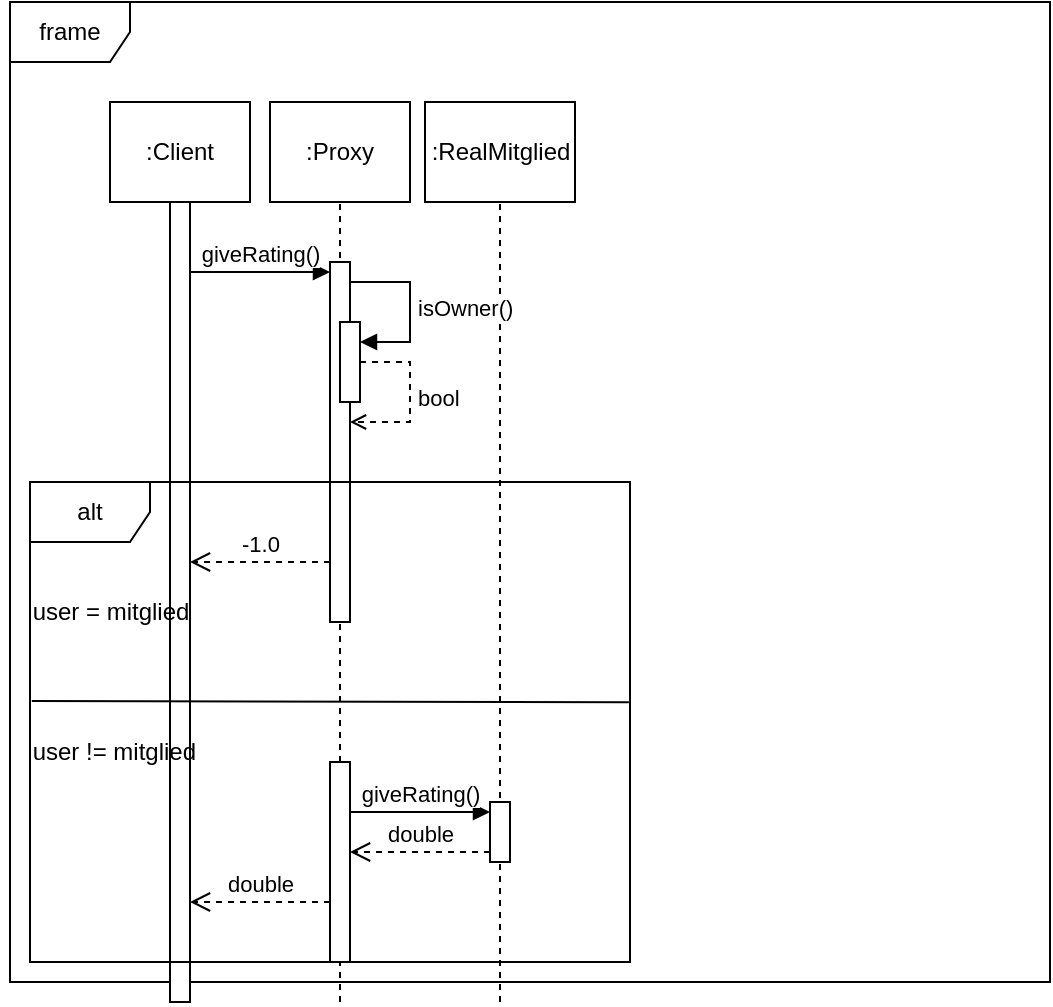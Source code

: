 <mxfile version="26.0.9">
  <diagram name="Page-1" id="cfVzwyDOA_gCVhsJaXaL">
    <mxGraphModel dx="724" dy="434" grid="1" gridSize="10" guides="1" tooltips="1" connect="1" arrows="1" fold="1" page="1" pageScale="1" pageWidth="850" pageHeight="1100" math="0" shadow="0">
      <root>
        <mxCell id="0" />
        <mxCell id="1" parent="0" />
        <mxCell id="sqU5LscsGwwLqYNNiYYk-1" value="frame" style="shape=umlFrame;whiteSpace=wrap;html=1;pointerEvents=0;" vertex="1" parent="1">
          <mxGeometry x="10" y="10" width="520" height="490" as="geometry" />
        </mxCell>
        <mxCell id="sqU5LscsGwwLqYNNiYYk-3" value=":Client" style="html=1;whiteSpace=wrap;" vertex="1" parent="1">
          <mxGeometry x="60" y="60" width="70" height="50" as="geometry" />
        </mxCell>
        <mxCell id="sqU5LscsGwwLqYNNiYYk-4" value=":Proxy" style="html=1;whiteSpace=wrap;" vertex="1" parent="1">
          <mxGeometry x="140" y="60" width="70" height="50" as="geometry" />
        </mxCell>
        <mxCell id="sqU5LscsGwwLqYNNiYYk-5" value=":RealMitglied" style="html=1;whiteSpace=wrap;" vertex="1" parent="1">
          <mxGeometry x="217.5" y="60" width="75" height="50" as="geometry" />
        </mxCell>
        <mxCell id="sqU5LscsGwwLqYNNiYYk-6" value="" style="html=1;points=[[0,0,0,0,5],[0,1,0,0,-5],[1,0,0,0,5],[1,1,0,0,-5]];perimeter=orthogonalPerimeter;outlineConnect=0;targetShapes=umlLifeline;portConstraint=eastwest;newEdgeStyle={&quot;curved&quot;:0,&quot;rounded&quot;:0};" vertex="1" parent="1">
          <mxGeometry x="90" y="110" width="10" height="400" as="geometry" />
        </mxCell>
        <mxCell id="sqU5LscsGwwLqYNNiYYk-7" value="" style="endArrow=none;html=1;rounded=0;entryX=0.5;entryY=1;entryDx=0;entryDy=0;dashed=1;" edge="1" parent="1" target="sqU5LscsGwwLqYNNiYYk-4">
          <mxGeometry width="50" height="50" relative="1" as="geometry">
            <mxPoint x="175" y="510" as="sourcePoint" />
            <mxPoint x="450" y="190" as="targetPoint" />
          </mxGeometry>
        </mxCell>
        <mxCell id="sqU5LscsGwwLqYNNiYYk-8" value="" style="endArrow=none;html=1;rounded=0;entryX=0.5;entryY=1;entryDx=0;entryDy=0;dashed=1;" edge="1" parent="1" target="sqU5LscsGwwLqYNNiYYk-5">
          <mxGeometry width="50" height="50" relative="1" as="geometry">
            <mxPoint x="255" y="510" as="sourcePoint" />
            <mxPoint x="354.66" y="110" as="targetPoint" />
          </mxGeometry>
        </mxCell>
        <mxCell id="sqU5LscsGwwLqYNNiYYk-9" value="" style="html=1;points=[[0,0,0,0,5],[0,1,0,0,-5],[1,0,0,0,5],[1,1,0,0,-5]];perimeter=orthogonalPerimeter;outlineConnect=0;targetShapes=umlLifeline;portConstraint=eastwest;newEdgeStyle={&quot;curved&quot;:0,&quot;rounded&quot;:0};" vertex="1" parent="1">
          <mxGeometry x="170" y="140" width="10" height="180" as="geometry" />
        </mxCell>
        <mxCell id="sqU5LscsGwwLqYNNiYYk-10" value="giveRating()" style="html=1;verticalAlign=bottom;endArrow=block;curved=0;rounded=0;entryX=0;entryY=0;entryDx=0;entryDy=5;" edge="1" target="sqU5LscsGwwLqYNNiYYk-9" parent="1">
          <mxGeometry relative="1" as="geometry">
            <mxPoint x="100" y="145" as="sourcePoint" />
          </mxGeometry>
        </mxCell>
        <mxCell id="sqU5LscsGwwLqYNNiYYk-15" value="" style="html=1;points=[[0,0,0,0,5],[0,1,0,0,-5],[1,0,0,0,5],[1,1,0,0,-5]];perimeter=orthogonalPerimeter;outlineConnect=0;targetShapes=umlLifeline;portConstraint=eastwest;newEdgeStyle={&quot;curved&quot;:0,&quot;rounded&quot;:0};" vertex="1" parent="1">
          <mxGeometry x="175" y="170" width="10" height="40" as="geometry" />
        </mxCell>
        <mxCell id="sqU5LscsGwwLqYNNiYYk-16" value="isOwner()" style="html=1;align=left;spacingLeft=2;endArrow=block;rounded=0;edgeStyle=orthogonalEdgeStyle;curved=0;rounded=0;" edge="1" target="sqU5LscsGwwLqYNNiYYk-15" parent="1">
          <mxGeometry relative="1" as="geometry">
            <mxPoint x="180" y="150" as="sourcePoint" />
            <Array as="points">
              <mxPoint x="210" y="180" />
            </Array>
          </mxGeometry>
        </mxCell>
        <mxCell id="sqU5LscsGwwLqYNNiYYk-17" value="bool" style="html=1;align=left;spacingLeft=2;endArrow=open;rounded=0;edgeStyle=orthogonalEdgeStyle;curved=0;rounded=0;dashed=1;endFill=0;" edge="1" parent="1" target="sqU5LscsGwwLqYNNiYYk-9">
          <mxGeometry relative="1" as="geometry">
            <mxPoint x="185" y="190" as="sourcePoint" />
            <Array as="points">
              <mxPoint x="210" y="190" />
              <mxPoint x="210" y="220" />
            </Array>
            <mxPoint x="190" y="220" as="targetPoint" />
          </mxGeometry>
        </mxCell>
        <mxCell id="sqU5LscsGwwLqYNNiYYk-19" value="alt" style="shape=umlFrame;whiteSpace=wrap;html=1;pointerEvents=0;" vertex="1" parent="1">
          <mxGeometry x="20" y="250" width="300" height="240" as="geometry" />
        </mxCell>
        <mxCell id="sqU5LscsGwwLqYNNiYYk-28" value="" style="html=1;points=[[0,0,0,0,5],[0,1,0,0,-5],[1,0,0,0,5],[1,1,0,0,-5]];perimeter=orthogonalPerimeter;outlineConnect=0;targetShapes=umlLifeline;portConstraint=eastwest;newEdgeStyle={&quot;curved&quot;:0,&quot;rounded&quot;:0};" vertex="1" parent="1">
          <mxGeometry x="170" y="390" width="10" height="100" as="geometry" />
        </mxCell>
        <mxCell id="sqU5LscsGwwLqYNNiYYk-30" value="" style="endArrow=none;html=1;rounded=0;exitX=0.003;exitY=0.456;exitDx=0;exitDy=0;exitPerimeter=0;entryX=0.998;entryY=0.459;entryDx=0;entryDy=0;entryPerimeter=0;" edge="1" parent="1" source="sqU5LscsGwwLqYNNiYYk-19" target="sqU5LscsGwwLqYNNiYYk-19">
          <mxGeometry width="50" height="50" relative="1" as="geometry">
            <mxPoint x="160" y="370" as="sourcePoint" />
            <mxPoint x="210" y="320" as="targetPoint" />
          </mxGeometry>
        </mxCell>
        <mxCell id="sqU5LscsGwwLqYNNiYYk-33" value="-1.0" style="html=1;verticalAlign=bottom;endArrow=open;dashed=1;endSize=8;curved=0;rounded=0;exitX=0;exitY=1;exitDx=0;exitDy=-5;" edge="1" parent="1">
          <mxGeometry relative="1" as="geometry">
            <mxPoint x="100" y="290" as="targetPoint" />
            <mxPoint x="170" y="290" as="sourcePoint" />
          </mxGeometry>
        </mxCell>
        <mxCell id="sqU5LscsGwwLqYNNiYYk-34" value="user = mitglied" style="text;html=1;align=center;verticalAlign=middle;resizable=0;points=[];autosize=1;strokeColor=none;fillColor=none;" vertex="1" parent="1">
          <mxGeometry x="10" y="300" width="100" height="30" as="geometry" />
        </mxCell>
        <mxCell id="sqU5LscsGwwLqYNNiYYk-35" value="&amp;nbsp;user != mitglied" style="text;html=1;align=center;verticalAlign=middle;resizable=0;points=[];autosize=1;strokeColor=none;fillColor=none;" vertex="1" parent="1">
          <mxGeometry x="5" y="370" width="110" height="30" as="geometry" />
        </mxCell>
        <mxCell id="sqU5LscsGwwLqYNNiYYk-36" value="" style="html=1;points=[[0,0,0,0,5],[0,1,0,0,-5],[1,0,0,0,5],[1,1,0,0,-5]];perimeter=orthogonalPerimeter;outlineConnect=0;targetShapes=umlLifeline;portConstraint=eastwest;newEdgeStyle={&quot;curved&quot;:0,&quot;rounded&quot;:0};" vertex="1" parent="1">
          <mxGeometry x="250" y="410" width="10" height="30" as="geometry" />
        </mxCell>
        <mxCell id="sqU5LscsGwwLqYNNiYYk-37" value="giveRating()" style="html=1;verticalAlign=bottom;endArrow=block;curved=0;rounded=0;entryX=0;entryY=0;entryDx=0;entryDy=5;" edge="1" target="sqU5LscsGwwLqYNNiYYk-36" parent="1">
          <mxGeometry relative="1" as="geometry">
            <mxPoint x="180" y="415" as="sourcePoint" />
          </mxGeometry>
        </mxCell>
        <mxCell id="sqU5LscsGwwLqYNNiYYk-38" value="double" style="html=1;verticalAlign=bottom;endArrow=open;dashed=1;endSize=8;curved=0;rounded=0;exitX=0;exitY=1;exitDx=0;exitDy=-5;" edge="1" source="sqU5LscsGwwLqYNNiYYk-36" parent="1" target="sqU5LscsGwwLqYNNiYYk-28">
          <mxGeometry relative="1" as="geometry">
            <mxPoint x="180" y="485" as="targetPoint" />
          </mxGeometry>
        </mxCell>
        <mxCell id="sqU5LscsGwwLqYNNiYYk-40" value="double" style="html=1;verticalAlign=bottom;endArrow=open;dashed=1;endSize=8;curved=0;rounded=0;exitX=0;exitY=1;exitDx=0;exitDy=-5;" edge="1" parent="1">
          <mxGeometry relative="1" as="geometry">
            <mxPoint x="100" y="460" as="targetPoint" />
            <mxPoint x="170" y="460" as="sourcePoint" />
          </mxGeometry>
        </mxCell>
      </root>
    </mxGraphModel>
  </diagram>
</mxfile>
